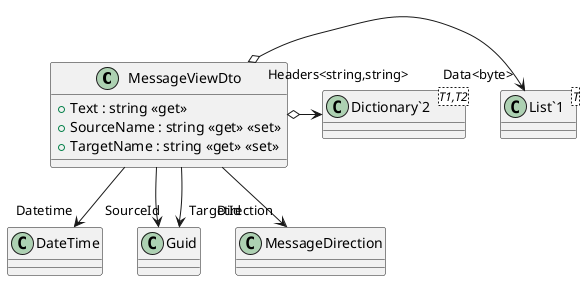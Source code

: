 @startuml
class MessageViewDto {
    + Text : string <<get>>
    + SourceName : string <<get>> <<set>>
    + TargetName : string <<get>> <<set>>
}
class "List`1"<T> {
}
class "Dictionary`2"<T1,T2> {
}
MessageViewDto o-> "Data<byte>" "List`1"
MessageViewDto --> "Datetime" DateTime
MessageViewDto --> "SourceId" Guid
MessageViewDto --> "TargetId" Guid
MessageViewDto --> "Direction" MessageDirection
MessageViewDto o-> "Headers<string,string>" "Dictionary`2"
@enduml

